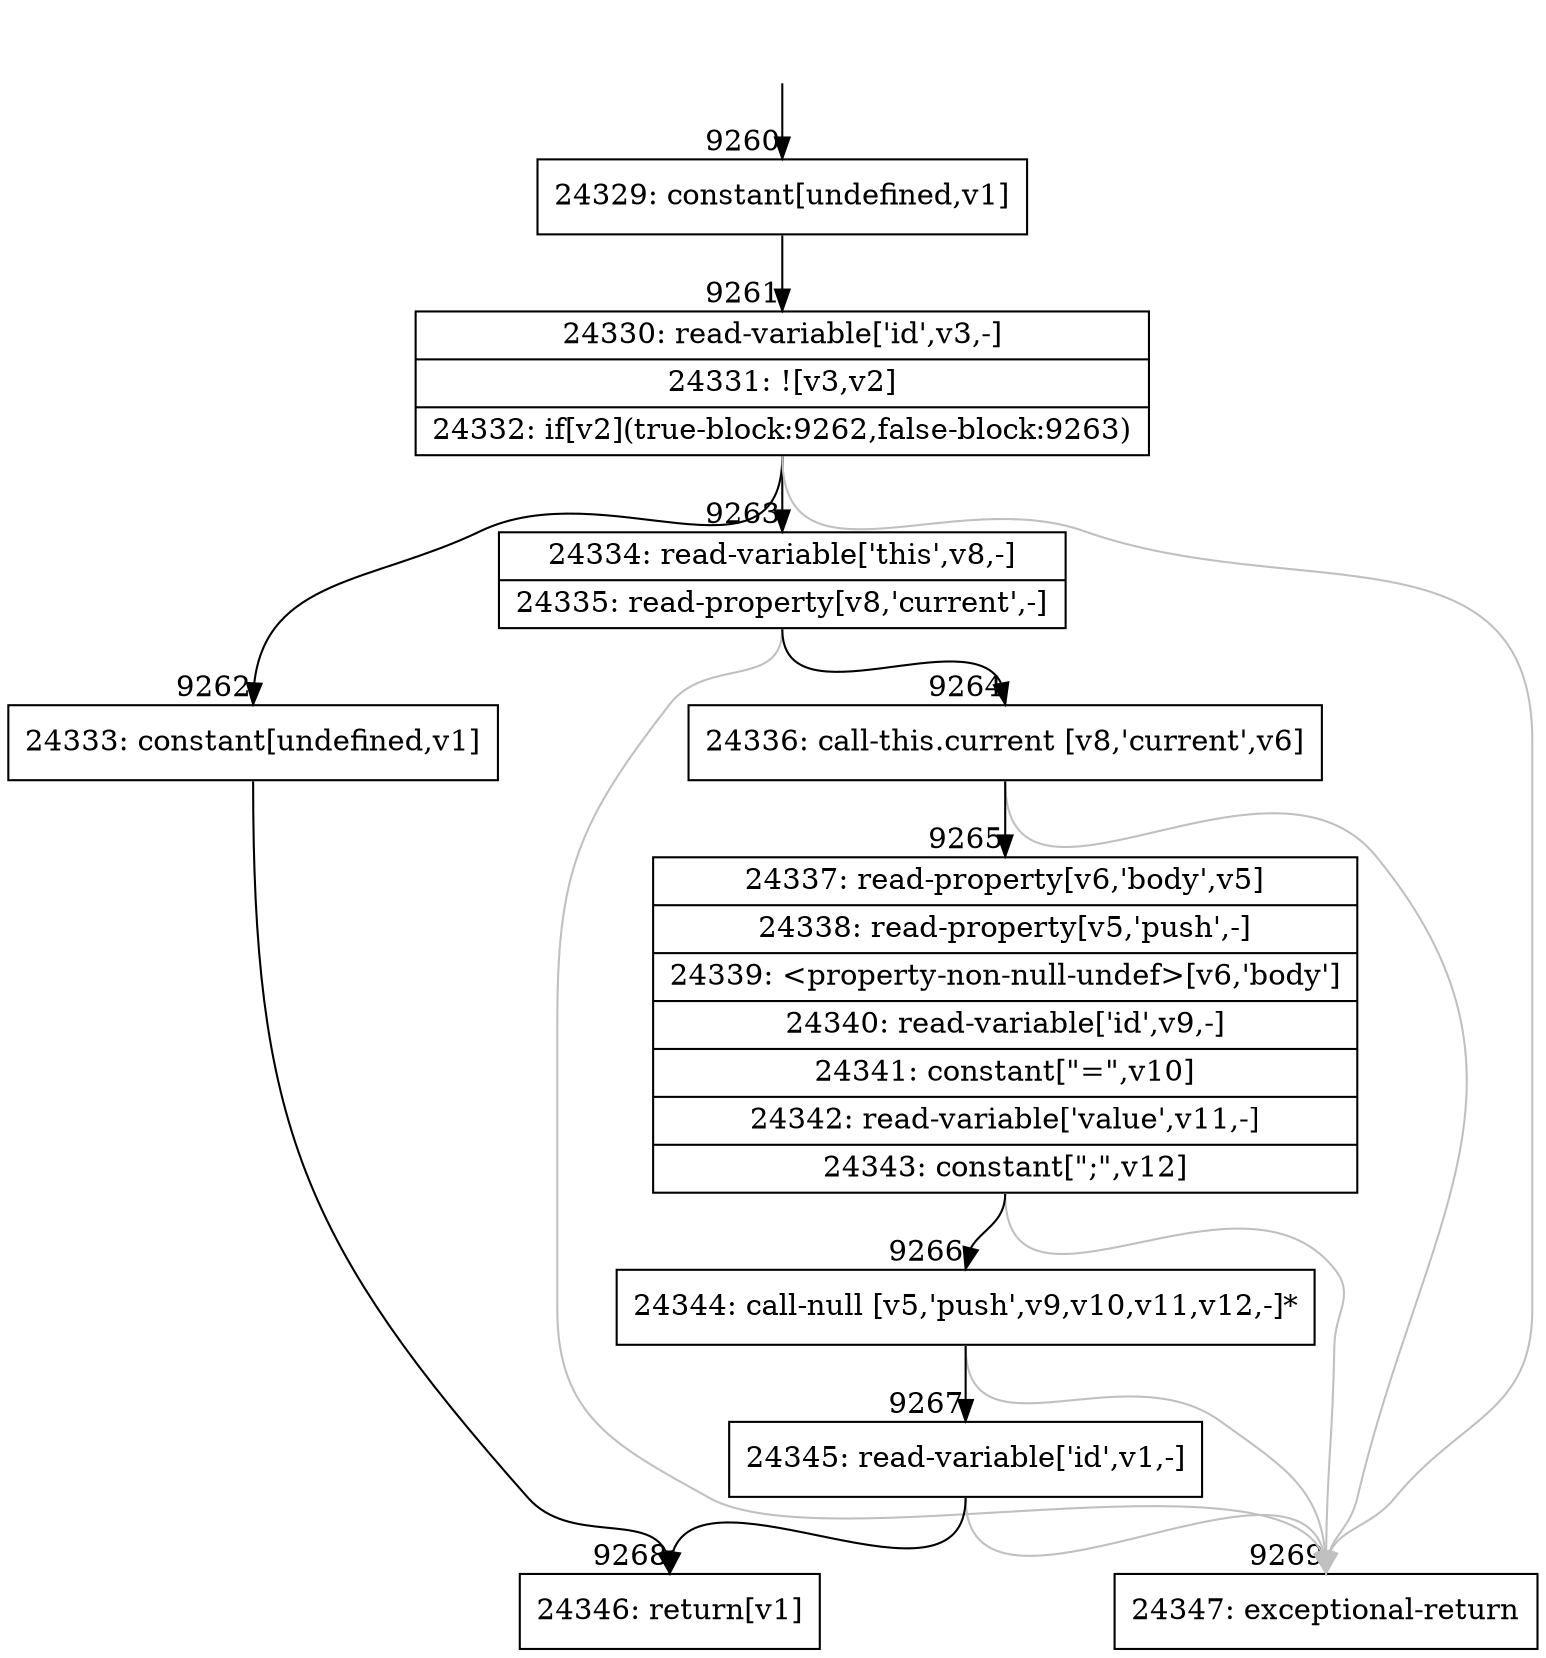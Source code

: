 digraph {
rankdir="TD"
BB_entry671[shape=none,label=""];
BB_entry671 -> BB9260 [tailport=s, headport=n, headlabel="    9260"]
BB9260 [shape=record label="{24329: constant[undefined,v1]}" ] 
BB9260 -> BB9261 [tailport=s, headport=n, headlabel="      9261"]
BB9261 [shape=record label="{24330: read-variable['id',v3,-]|24331: ![v3,v2]|24332: if[v2](true-block:9262,false-block:9263)}" ] 
BB9261 -> BB9262 [tailport=s, headport=n, headlabel="      9262"]
BB9261 -> BB9263 [tailport=s, headport=n, headlabel="      9263"]
BB9261 -> BB9269 [tailport=s, headport=n, color=gray, headlabel="      9269"]
BB9262 [shape=record label="{24333: constant[undefined,v1]}" ] 
BB9262 -> BB9268 [tailport=s, headport=n, headlabel="      9268"]
BB9263 [shape=record label="{24334: read-variable['this',v8,-]|24335: read-property[v8,'current',-]}" ] 
BB9263 -> BB9264 [tailport=s, headport=n, headlabel="      9264"]
BB9263 -> BB9269 [tailport=s, headport=n, color=gray]
BB9264 [shape=record label="{24336: call-this.current [v8,'current',v6]}" ] 
BB9264 -> BB9265 [tailport=s, headport=n, headlabel="      9265"]
BB9264 -> BB9269 [tailport=s, headport=n, color=gray]
BB9265 [shape=record label="{24337: read-property[v6,'body',v5]|24338: read-property[v5,'push',-]|24339: \<property-non-null-undef\>[v6,'body']|24340: read-variable['id',v9,-]|24341: constant[\"=\",v10]|24342: read-variable['value',v11,-]|24343: constant[\";\",v12]}" ] 
BB9265 -> BB9266 [tailport=s, headport=n, headlabel="      9266"]
BB9265 -> BB9269 [tailport=s, headport=n, color=gray]
BB9266 [shape=record label="{24344: call-null [v5,'push',v9,v10,v11,v12,-]*}" ] 
BB9266 -> BB9267 [tailport=s, headport=n, headlabel="      9267"]
BB9266 -> BB9269 [tailport=s, headport=n, color=gray]
BB9267 [shape=record label="{24345: read-variable['id',v1,-]}" ] 
BB9267 -> BB9268 [tailport=s, headport=n]
BB9267 -> BB9269 [tailport=s, headport=n, color=gray]
BB9268 [shape=record label="{24346: return[v1]}" ] 
BB9269 [shape=record label="{24347: exceptional-return}" ] 
//#$~ 13439
}
